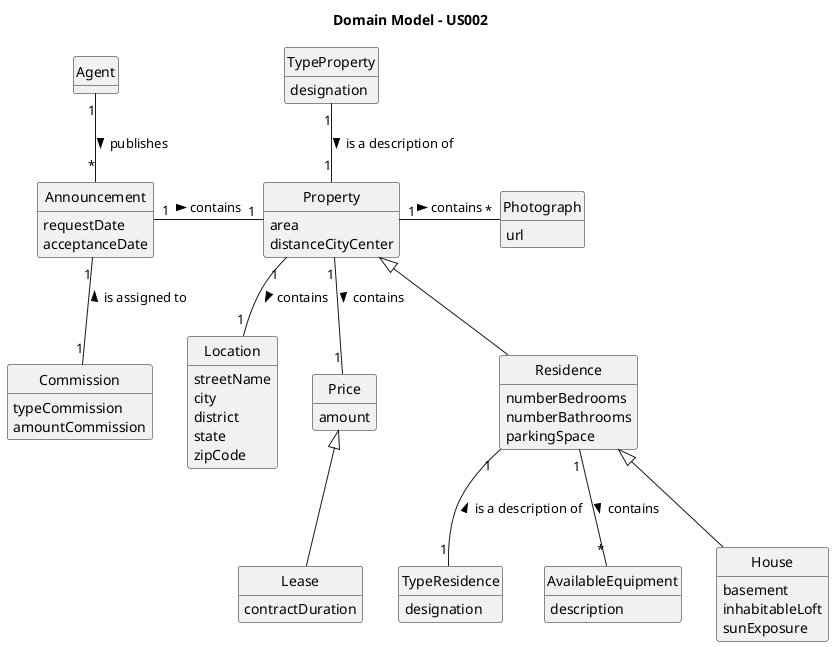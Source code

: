 @startuml
skinparam monochrome true
skinparam packageStyle rectangle
skinparam shadowing false

'left to right direction

skinparam classAttributeIconSize 0

hide circle
hide methods

title Domain Model - US002


class Announcement {
requestDate
acceptanceDate
}
class Commission {
typeCommission
amountCommission
}

class Property{
 area
 distanceCityCenter
}

class Residence{
 numberBedrooms
 numberBathrooms
 parkingSpace
}
class House{
 basement
 inhabitableLoft
 sunExposure
}
class TypeProperty{
designation
}
class TypeResidence{
designation
}
class Photograph{
url
}
class Location{
streetName
city
district
state
zipCode
}
class Price{
amount
}
class Lease{
contractDuration
}
class Agent {
}
class AvailableEquipment{
description
}


Agent "1" -- "*" Announcement: publishes >
Announcement "1" - "1" Property: contains >
TypeProperty "1" -- "1" Property: is a description of >
Residence -up-|> Property
TypeResidence "1" -up- "1" Residence: is a description of >
House -up-|> Residence
Property "1" - "*" Photograph: contains >
Property "1"--"1" Location: contains >
Property "1" -- "1" Price: contains >
Price <|-- Lease
Residence "1" -- "*"AvailableEquipment: contains >
Announcement "1" -- "1" Commission: is assigned to <

@enduml